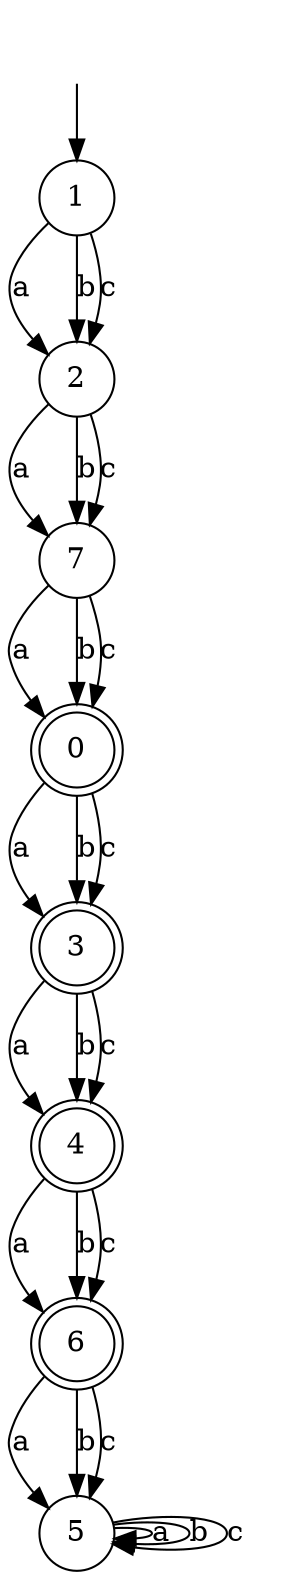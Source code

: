 digraph g {
__start [label=""shape=none]
	1[shape="circle" label="1"]
	0[shape="doublecircle" label="0"]
	2[shape="circle" label="2"]
	3[shape="doublecircle" label="3"]
	4[shape="doublecircle" label="4"]
	5[shape="circle" label="5"]
	6[shape="doublecircle" label="6"]
	7[shape="circle" label="7"]

__start -> 1
	0 -> 3 [label="a"]
	0 -> 3 [label="b"]
	0 -> 3 [label="c"]
	1 -> 2 [label="a"]
	1 -> 2 [label="b"]
	1 -> 2 [label="c"]
	2 -> 7 [label="a"]
	2 -> 7 [label="b"]
	2 -> 7 [label="c"]
	3 -> 4 [label="a"]
	3 -> 4 [label="b"]
	3 -> 4 [label="c"]
	4 -> 6 [label="a"]
	4 -> 6 [label="b"]
	4 -> 6 [label="c"]
	5 -> 5 [label="a"]
	5 -> 5 [label="b"]
	5 -> 5 [label="c"]
	6 -> 5 [label="a"]
	6 -> 5 [label="b"]
	6 -> 5 [label="c"]
	7 -> 0 [label="a"]
	7 -> 0 [label="b"]
	7 -> 0 [label="c"]
}
